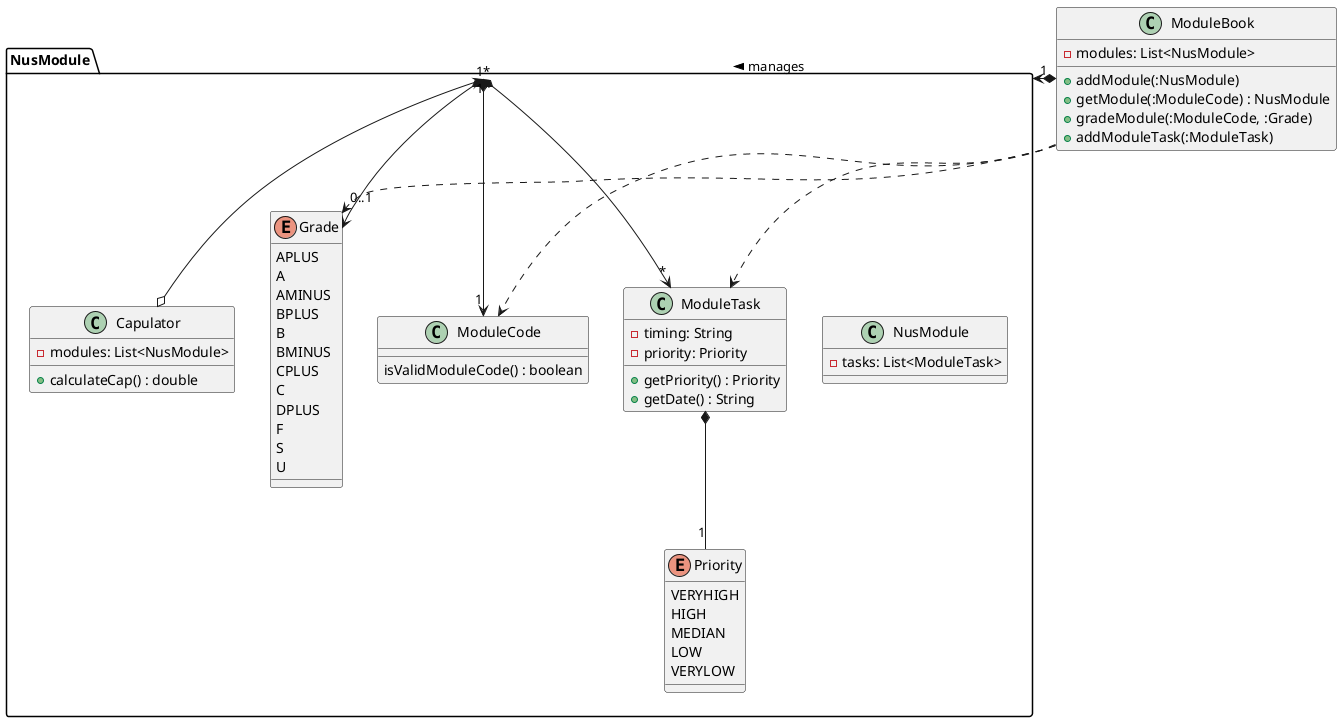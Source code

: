 @startuml

Class ModuleBook {
    - modules: List<NusModule>
    + addModule(:NusModule)
    + getModule(:ModuleCode) : NusModule
    + gradeModule(:ModuleCode, :Grade)
    + addModuleTask(:ModuleTask)
}
Package NusModule {
    Class NusModule {
        - tasks: List<ModuleTask>
    }
    Class ModuleCode {
            isValidModuleCode() : boolean
    }
    enum Grade {
        APLUS
        A
        AMINUS
        BPLUS
        B
        BMINUS
        CPLUS
        C
        DPLUS
        F
        S
        U
    }
    enum Priority {
        VERYHIGH
        HIGH
        MEDIAN
        LOW
        VERYLOW
    }
    Class Capulator {
        - modules: List<NusModule>
        + calculateCap() : double
    }

    Class ModuleTask {
        - timing: String
        - priority: Priority
        + getPriority() : Priority
        + getDate() : String
    }
}


ModuleBook "1" *-left-> "*" NusModule :manages >
NusModule *--> "0..1" Grade
NusModule "1" *--> "1" ModuleCode
NusModule "1" *--> "*" ModuleTask
ModuleTask *-- "1" Priority
Capulator o--> "*" NusModule
ModuleBook ..> Grade
ModuleBook ..> ModuleCode
ModuleBook ..> ModuleTask

@enduml